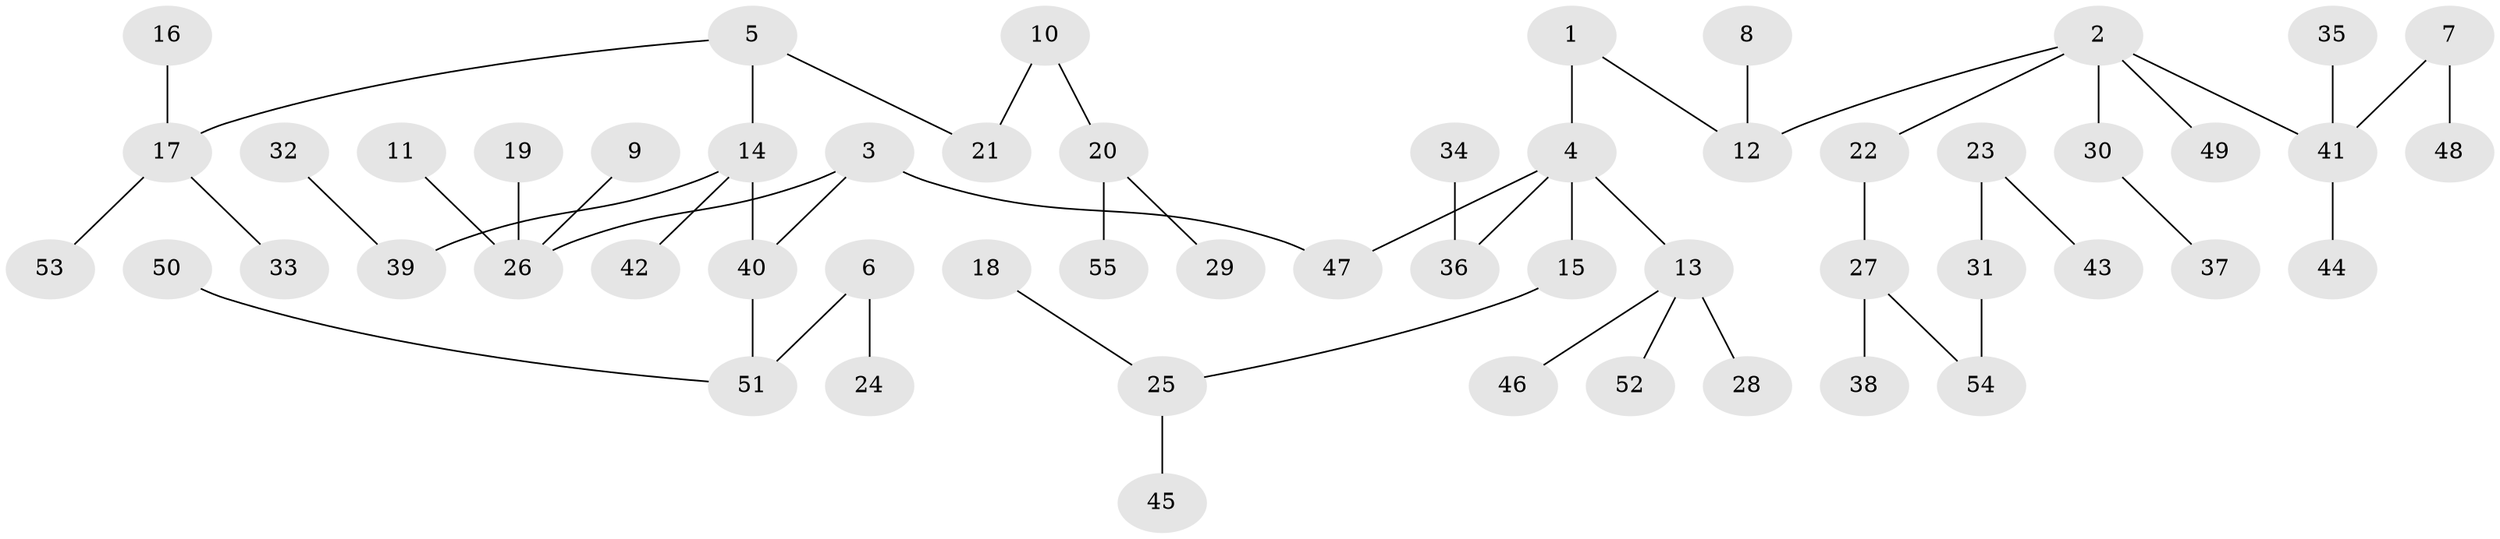 // original degree distribution, {4: 0.1, 3: 0.1, 5: 0.045454545454545456, 1: 0.4909090909090909, 6: 0.00909090909090909, 2: 0.2545454545454545}
// Generated by graph-tools (version 1.1) at 2025/02/03/09/25 03:02:18]
// undirected, 55 vertices, 54 edges
graph export_dot {
graph [start="1"]
  node [color=gray90,style=filled];
  1;
  2;
  3;
  4;
  5;
  6;
  7;
  8;
  9;
  10;
  11;
  12;
  13;
  14;
  15;
  16;
  17;
  18;
  19;
  20;
  21;
  22;
  23;
  24;
  25;
  26;
  27;
  28;
  29;
  30;
  31;
  32;
  33;
  34;
  35;
  36;
  37;
  38;
  39;
  40;
  41;
  42;
  43;
  44;
  45;
  46;
  47;
  48;
  49;
  50;
  51;
  52;
  53;
  54;
  55;
  1 -- 4 [weight=1.0];
  1 -- 12 [weight=1.0];
  2 -- 12 [weight=1.0];
  2 -- 22 [weight=1.0];
  2 -- 30 [weight=1.0];
  2 -- 41 [weight=1.0];
  2 -- 49 [weight=1.0];
  3 -- 26 [weight=1.0];
  3 -- 40 [weight=1.0];
  3 -- 47 [weight=1.0];
  4 -- 13 [weight=1.0];
  4 -- 15 [weight=1.0];
  4 -- 36 [weight=1.0];
  4 -- 47 [weight=1.0];
  5 -- 14 [weight=1.0];
  5 -- 17 [weight=1.0];
  5 -- 21 [weight=1.0];
  6 -- 24 [weight=1.0];
  6 -- 51 [weight=1.0];
  7 -- 41 [weight=1.0];
  7 -- 48 [weight=1.0];
  8 -- 12 [weight=1.0];
  9 -- 26 [weight=1.0];
  10 -- 20 [weight=1.0];
  10 -- 21 [weight=1.0];
  11 -- 26 [weight=1.0];
  13 -- 28 [weight=1.0];
  13 -- 46 [weight=1.0];
  13 -- 52 [weight=1.0];
  14 -- 39 [weight=1.0];
  14 -- 40 [weight=1.0];
  14 -- 42 [weight=1.0];
  15 -- 25 [weight=1.0];
  16 -- 17 [weight=1.0];
  17 -- 33 [weight=1.0];
  17 -- 53 [weight=1.0];
  18 -- 25 [weight=1.0];
  19 -- 26 [weight=1.0];
  20 -- 29 [weight=1.0];
  20 -- 55 [weight=1.0];
  22 -- 27 [weight=1.0];
  23 -- 31 [weight=1.0];
  23 -- 43 [weight=1.0];
  25 -- 45 [weight=1.0];
  27 -- 38 [weight=1.0];
  27 -- 54 [weight=1.0];
  30 -- 37 [weight=1.0];
  31 -- 54 [weight=1.0];
  32 -- 39 [weight=1.0];
  34 -- 36 [weight=1.0];
  35 -- 41 [weight=1.0];
  40 -- 51 [weight=1.0];
  41 -- 44 [weight=1.0];
  50 -- 51 [weight=1.0];
}
